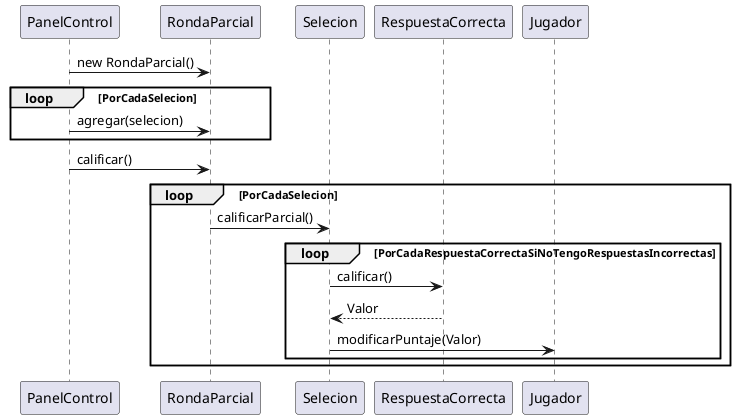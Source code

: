 @startuml

PanelControl ->RondaParcial: new RondaParcial()
    loop  PorCadaSelecion
    PanelControl -> RondaParcial:  agregar(selecion)
    end
PanelControl ->RondaParcial: calificar()
    loop PorCadaSelecion
RondaParcial -> Selecion: calificarParcial()
    loop PorCadaRespuestaCorrectaSiNoTengoRespuestasIncorrectas
    Selecion -> RespuestaCorrecta:calificar()
    RespuestaCorrecta --> Selecion: Valor
    Selecion -> Jugador: modificarPuntaje(Valor)
    end
    end

@enduml